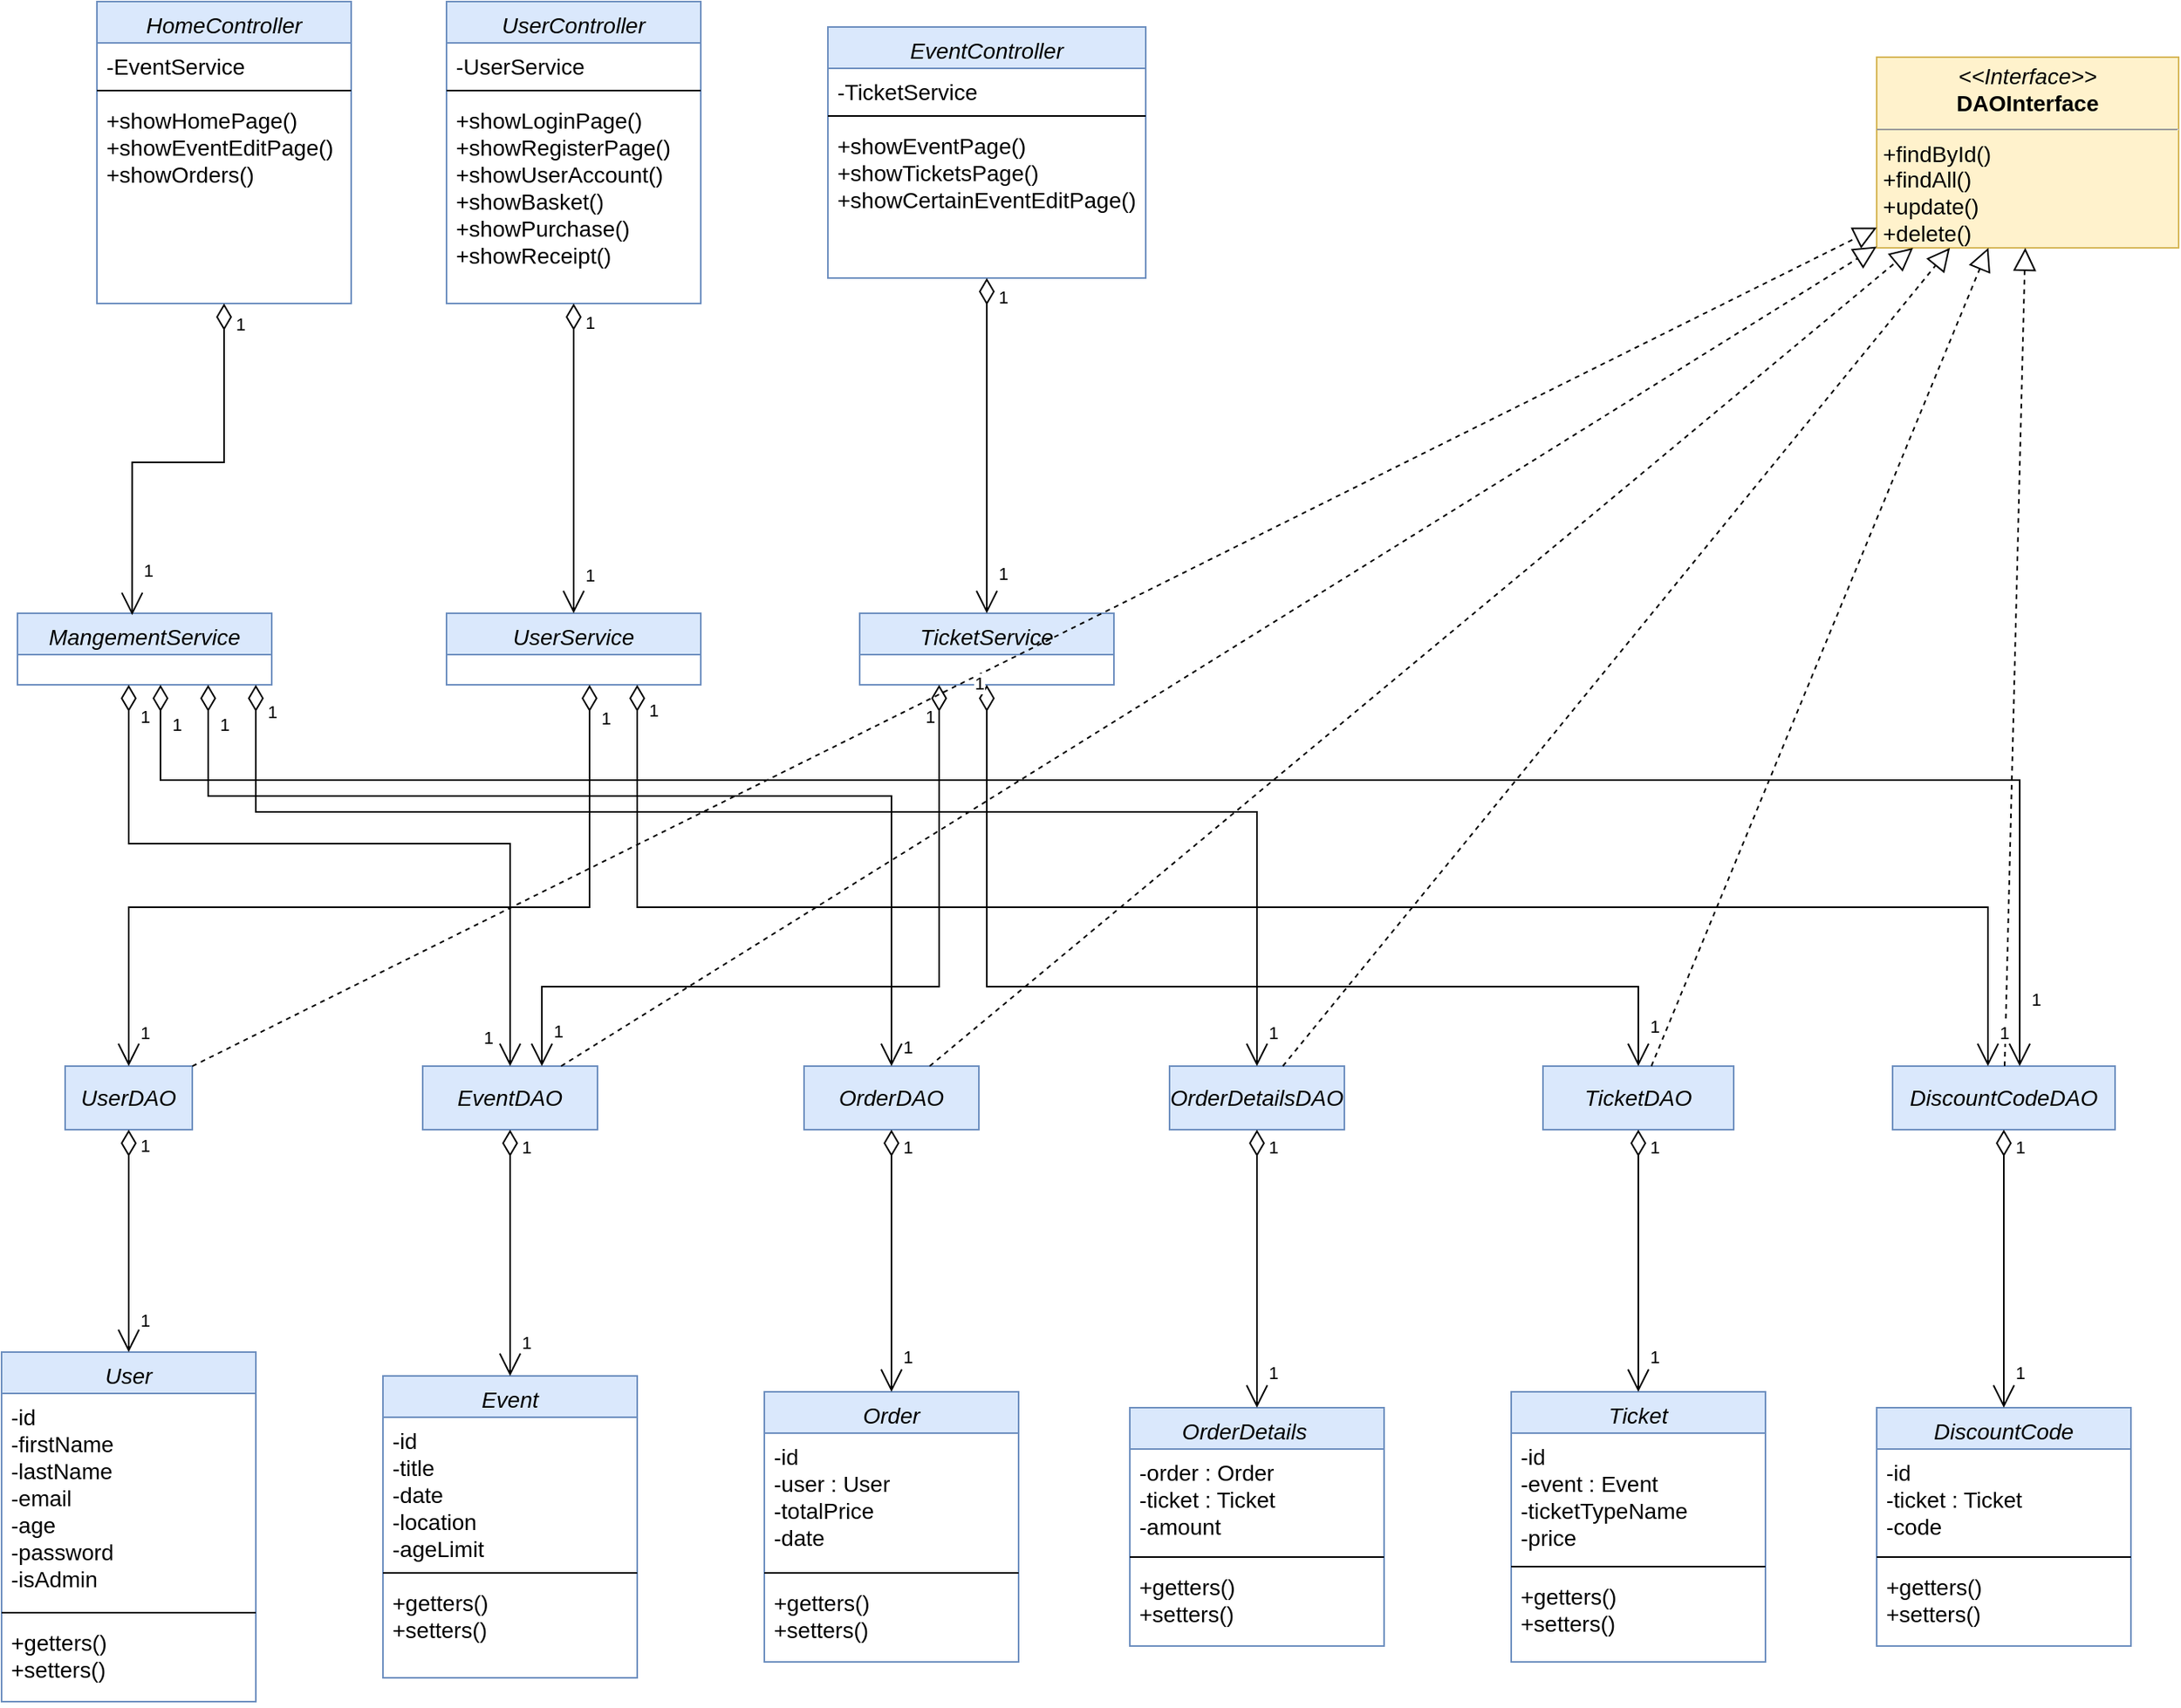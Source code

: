 <mxfile version="22.1.7" type="device">
  <diagram id="C5RBs43oDa-KdzZeNtuy" name="Page-1">
    <mxGraphModel dx="1514" dy="882" grid="1" gridSize="10" guides="1" tooltips="1" connect="1" arrows="1" fold="1" page="1" pageScale="1" pageWidth="1654" pageHeight="1169" math="0" shadow="0">
      <root>
        <mxCell id="WIyWlLk6GJQsqaUBKTNV-0" />
        <mxCell id="WIyWlLk6GJQsqaUBKTNV-1" parent="WIyWlLk6GJQsqaUBKTNV-0" />
        <mxCell id="zkfFHV4jXpPFQw0GAbJ--0" value="HomeController" style="swimlane;fontStyle=2;align=center;verticalAlign=top;childLayout=stackLayout;horizontal=1;startSize=26;horizontalStack=0;resizeParent=1;resizeLast=0;collapsible=1;marginBottom=0;rounded=0;shadow=0;strokeWidth=1;fontSize=14;fillColor=#dae8fc;strokeColor=#6c8ebf;" parent="WIyWlLk6GJQsqaUBKTNV-1" vertex="1">
          <mxGeometry x="110" y="60" width="160" height="190" as="geometry">
            <mxRectangle x="230" y="140" width="160" height="26" as="alternateBounds" />
          </mxGeometry>
        </mxCell>
        <mxCell id="zkfFHV4jXpPFQw0GAbJ--1" value="-EventService" style="text;align=left;verticalAlign=top;spacingLeft=4;spacingRight=4;overflow=hidden;rotatable=0;points=[[0,0.5],[1,0.5]];portConstraint=eastwest;fontSize=14;" parent="zkfFHV4jXpPFQw0GAbJ--0" vertex="1">
          <mxGeometry y="26" width="160" height="26" as="geometry" />
        </mxCell>
        <mxCell id="zkfFHV4jXpPFQw0GAbJ--4" value="" style="line;html=1;strokeWidth=1;align=left;verticalAlign=middle;spacingTop=-1;spacingLeft=3;spacingRight=3;rotatable=0;labelPosition=right;points=[];portConstraint=eastwest;" parent="zkfFHV4jXpPFQw0GAbJ--0" vertex="1">
          <mxGeometry y="52" width="160" height="8" as="geometry" />
        </mxCell>
        <mxCell id="zkfFHV4jXpPFQw0GAbJ--5" value="+showHomePage()&#xa;+showEventEditPage()&#xa;+showOrders()" style="text;align=left;verticalAlign=top;spacingLeft=4;spacingRight=4;overflow=hidden;rotatable=0;points=[[0,0.5],[1,0.5]];portConstraint=eastwest;fontSize=14;" parent="zkfFHV4jXpPFQw0GAbJ--0" vertex="1">
          <mxGeometry y="60" width="160" height="130" as="geometry" />
        </mxCell>
        <mxCell id="UmhokNVA4aVoV33H5FL8-6" value="EventController" style="swimlane;fontStyle=2;align=center;verticalAlign=top;childLayout=stackLayout;horizontal=1;startSize=26;horizontalStack=0;resizeParent=1;resizeLast=0;collapsible=1;marginBottom=0;rounded=0;shadow=0;strokeWidth=1;fontSize=14;fillColor=#dae8fc;strokeColor=#6c8ebf;" vertex="1" parent="WIyWlLk6GJQsqaUBKTNV-1">
          <mxGeometry x="570" y="76" width="200" height="158" as="geometry">
            <mxRectangle x="230" y="140" width="160" height="26" as="alternateBounds" />
          </mxGeometry>
        </mxCell>
        <mxCell id="UmhokNVA4aVoV33H5FL8-7" value="-TicketService" style="text;align=left;verticalAlign=top;spacingLeft=4;spacingRight=4;overflow=hidden;rotatable=0;points=[[0,0.5],[1,0.5]];portConstraint=eastwest;fontSize=14;" vertex="1" parent="UmhokNVA4aVoV33H5FL8-6">
          <mxGeometry y="26" width="200" height="26" as="geometry" />
        </mxCell>
        <mxCell id="UmhokNVA4aVoV33H5FL8-8" value="" style="line;html=1;strokeWidth=1;align=left;verticalAlign=middle;spacingTop=-1;spacingLeft=3;spacingRight=3;rotatable=0;labelPosition=right;points=[];portConstraint=eastwest;" vertex="1" parent="UmhokNVA4aVoV33H5FL8-6">
          <mxGeometry y="52" width="200" height="8" as="geometry" />
        </mxCell>
        <mxCell id="UmhokNVA4aVoV33H5FL8-9" value="+showEventPage()&#xa;+showTicketsPage()&#xa;+showCertainEventEditPage()" style="text;align=left;verticalAlign=top;spacingLeft=4;spacingRight=4;overflow=hidden;rotatable=0;points=[[0,0.5],[1,0.5]];portConstraint=eastwest;fontSize=14;" vertex="1" parent="UmhokNVA4aVoV33H5FL8-6">
          <mxGeometry y="60" width="200" height="98" as="geometry" />
        </mxCell>
        <mxCell id="UmhokNVA4aVoV33H5FL8-10" value="UserController" style="swimlane;fontStyle=2;align=center;verticalAlign=top;childLayout=stackLayout;horizontal=1;startSize=26;horizontalStack=0;resizeParent=1;resizeLast=0;collapsible=1;marginBottom=0;rounded=0;shadow=0;strokeWidth=1;fontSize=14;fillColor=#dae8fc;strokeColor=#6c8ebf;" vertex="1" parent="WIyWlLk6GJQsqaUBKTNV-1">
          <mxGeometry x="330" y="60" width="160" height="190" as="geometry">
            <mxRectangle x="340" y="60" width="160" height="26" as="alternateBounds" />
          </mxGeometry>
        </mxCell>
        <mxCell id="UmhokNVA4aVoV33H5FL8-11" value="-UserService" style="text;align=left;verticalAlign=top;spacingLeft=4;spacingRight=4;overflow=hidden;rotatable=0;points=[[0,0.5],[1,0.5]];portConstraint=eastwest;fontSize=14;" vertex="1" parent="UmhokNVA4aVoV33H5FL8-10">
          <mxGeometry y="26" width="160" height="26" as="geometry" />
        </mxCell>
        <mxCell id="UmhokNVA4aVoV33H5FL8-12" value="" style="line;html=1;strokeWidth=1;align=left;verticalAlign=middle;spacingTop=-1;spacingLeft=3;spacingRight=3;rotatable=0;labelPosition=right;points=[];portConstraint=eastwest;" vertex="1" parent="UmhokNVA4aVoV33H5FL8-10">
          <mxGeometry y="52" width="160" height="8" as="geometry" />
        </mxCell>
        <mxCell id="UmhokNVA4aVoV33H5FL8-13" value="+showLoginPage()&#xa;+showRegisterPage()&#xa;+showUserAccount()&#xa;+showBasket()&#xa;+showPurchase()&#xa;+showReceipt()" style="text;align=left;verticalAlign=top;spacingLeft=4;spacingRight=4;overflow=hidden;rotatable=0;points=[[0,0.5],[1,0.5]];portConstraint=eastwest;fontSize=14;" vertex="1" parent="UmhokNVA4aVoV33H5FL8-10">
          <mxGeometry y="60" width="160" height="130" as="geometry" />
        </mxCell>
        <mxCell id="UmhokNVA4aVoV33H5FL8-14" value="MangementService" style="swimlane;fontStyle=2;align=center;verticalAlign=top;childLayout=stackLayout;horizontal=1;startSize=26;horizontalStack=0;resizeParent=1;resizeLast=0;collapsible=1;marginBottom=0;rounded=0;shadow=0;strokeWidth=1;fontSize=14;fillColor=#dae8fc;strokeColor=#6c8ebf;" vertex="1" parent="WIyWlLk6GJQsqaUBKTNV-1">
          <mxGeometry x="60" y="445" width="160" height="45" as="geometry">
            <mxRectangle x="230" y="140" width="160" height="26" as="alternateBounds" />
          </mxGeometry>
        </mxCell>
        <mxCell id="UmhokNVA4aVoV33H5FL8-18" value="UserService" style="swimlane;fontStyle=2;align=center;verticalAlign=top;childLayout=stackLayout;horizontal=1;startSize=26;horizontalStack=0;resizeParent=1;resizeLast=0;collapsible=1;marginBottom=0;rounded=0;shadow=0;strokeWidth=1;fontSize=14;fillColor=#dae8fc;strokeColor=#6c8ebf;" vertex="1" parent="WIyWlLk6GJQsqaUBKTNV-1">
          <mxGeometry x="330" y="445" width="160" height="45" as="geometry">
            <mxRectangle x="230" y="140" width="160" height="26" as="alternateBounds" />
          </mxGeometry>
        </mxCell>
        <mxCell id="UmhokNVA4aVoV33H5FL8-23" value="TicketService" style="swimlane;fontStyle=2;align=center;verticalAlign=top;childLayout=stackLayout;horizontal=1;startSize=26;horizontalStack=0;resizeParent=1;resizeLast=0;collapsible=1;marginBottom=0;rounded=0;shadow=0;strokeWidth=1;fontSize=14;fillColor=#dae8fc;strokeColor=#6c8ebf;" vertex="1" parent="WIyWlLk6GJQsqaUBKTNV-1">
          <mxGeometry x="590" y="445" width="160" height="45" as="geometry">
            <mxRectangle x="230" y="140" width="160" height="26" as="alternateBounds" />
          </mxGeometry>
        </mxCell>
        <mxCell id="UmhokNVA4aVoV33H5FL8-27" value="Event" style="swimlane;fontStyle=2;align=center;verticalAlign=top;childLayout=stackLayout;horizontal=1;startSize=26;horizontalStack=0;resizeParent=1;resizeLast=0;collapsible=1;marginBottom=0;rounded=0;shadow=0;strokeWidth=1;fontSize=14;fillColor=#dae8fc;strokeColor=#6c8ebf;" vertex="1" parent="WIyWlLk6GJQsqaUBKTNV-1">
          <mxGeometry x="290" y="925" width="160" height="190" as="geometry">
            <mxRectangle x="230" y="140" width="160" height="26" as="alternateBounds" />
          </mxGeometry>
        </mxCell>
        <mxCell id="UmhokNVA4aVoV33H5FL8-28" value="-id&#xa;-title&#xa;-date&#xa;-location&#xa;-ageLimit" style="text;align=left;verticalAlign=top;spacingLeft=4;spacingRight=4;overflow=hidden;rotatable=0;points=[[0,0.5],[1,0.5]];portConstraint=eastwest;fontSize=14;" vertex="1" parent="UmhokNVA4aVoV33H5FL8-27">
          <mxGeometry y="26" width="160" height="94" as="geometry" />
        </mxCell>
        <mxCell id="UmhokNVA4aVoV33H5FL8-29" value="" style="line;html=1;strokeWidth=1;align=left;verticalAlign=middle;spacingTop=-1;spacingLeft=3;spacingRight=3;rotatable=0;labelPosition=right;points=[];portConstraint=eastwest;" vertex="1" parent="UmhokNVA4aVoV33H5FL8-27">
          <mxGeometry y="120" width="160" height="8" as="geometry" />
        </mxCell>
        <mxCell id="UmhokNVA4aVoV33H5FL8-30" value="+getters()&#xa;+setters()" style="text;align=left;verticalAlign=top;spacingLeft=4;spacingRight=4;overflow=hidden;rotatable=0;points=[[0,0.5],[1,0.5]];portConstraint=eastwest;fontSize=14;" vertex="1" parent="UmhokNVA4aVoV33H5FL8-27">
          <mxGeometry y="128" width="160" height="52" as="geometry" />
        </mxCell>
        <mxCell id="UmhokNVA4aVoV33H5FL8-36" value="Ticket" style="swimlane;fontStyle=2;align=center;verticalAlign=top;childLayout=stackLayout;horizontal=1;startSize=26;horizontalStack=0;resizeParent=1;resizeLast=0;collapsible=1;marginBottom=0;rounded=0;shadow=0;strokeWidth=1;fontSize=14;fillColor=#dae8fc;strokeColor=#6c8ebf;" vertex="1" parent="WIyWlLk6GJQsqaUBKTNV-1">
          <mxGeometry x="1000" y="935" width="160" height="170" as="geometry">
            <mxRectangle x="230" y="140" width="160" height="26" as="alternateBounds" />
          </mxGeometry>
        </mxCell>
        <mxCell id="UmhokNVA4aVoV33H5FL8-37" value="-id&#xa;-event : Event&#xa;-ticketTypeName&#xa;-price" style="text;align=left;verticalAlign=top;spacingLeft=4;spacingRight=4;overflow=hidden;rotatable=0;points=[[0,0.5],[1,0.5]];portConstraint=eastwest;fontSize=14;" vertex="1" parent="UmhokNVA4aVoV33H5FL8-36">
          <mxGeometry y="26" width="160" height="80" as="geometry" />
        </mxCell>
        <mxCell id="UmhokNVA4aVoV33H5FL8-38" value="" style="line;html=1;strokeWidth=1;align=left;verticalAlign=middle;spacingTop=-1;spacingLeft=3;spacingRight=3;rotatable=0;labelPosition=right;points=[];portConstraint=eastwest;" vertex="1" parent="UmhokNVA4aVoV33H5FL8-36">
          <mxGeometry y="106" width="160" height="8" as="geometry" />
        </mxCell>
        <mxCell id="UmhokNVA4aVoV33H5FL8-39" value="+getters()&#xa;+setters()" style="text;align=left;verticalAlign=top;spacingLeft=4;spacingRight=4;overflow=hidden;rotatable=0;points=[[0,0.5],[1,0.5]];portConstraint=eastwest;fontSize=14;" vertex="1" parent="UmhokNVA4aVoV33H5FL8-36">
          <mxGeometry y="114" width="160" height="52" as="geometry" />
        </mxCell>
        <mxCell id="UmhokNVA4aVoV33H5FL8-40" value="User" style="swimlane;fontStyle=2;align=center;verticalAlign=top;childLayout=stackLayout;horizontal=1;startSize=26;horizontalStack=0;resizeParent=1;resizeLast=0;collapsible=1;marginBottom=0;rounded=0;shadow=0;strokeWidth=1;fontSize=14;fillColor=#dae8fc;strokeColor=#6c8ebf;" vertex="1" parent="WIyWlLk6GJQsqaUBKTNV-1">
          <mxGeometry x="50" y="910" width="160" height="220" as="geometry">
            <mxRectangle x="230" y="140" width="160" height="26" as="alternateBounds" />
          </mxGeometry>
        </mxCell>
        <mxCell id="UmhokNVA4aVoV33H5FL8-41" value="-id&#xa;-firstName&#xa;-lastName&#xa;-email&#xa;-age&#xa;-password&#xa;-isAdmin" style="text;align=left;verticalAlign=top;spacingLeft=4;spacingRight=4;overflow=hidden;rotatable=0;points=[[0,0.5],[1,0.5]];portConstraint=eastwest;fontSize=14;" vertex="1" parent="UmhokNVA4aVoV33H5FL8-40">
          <mxGeometry y="26" width="160" height="134" as="geometry" />
        </mxCell>
        <mxCell id="UmhokNVA4aVoV33H5FL8-42" value="" style="line;html=1;strokeWidth=1;align=left;verticalAlign=middle;spacingTop=-1;spacingLeft=3;spacingRight=3;rotatable=0;labelPosition=right;points=[];portConstraint=eastwest;" vertex="1" parent="UmhokNVA4aVoV33H5FL8-40">
          <mxGeometry y="160" width="160" height="8" as="geometry" />
        </mxCell>
        <mxCell id="UmhokNVA4aVoV33H5FL8-43" value="+getters()&#xa;+setters()" style="text;align=left;verticalAlign=top;spacingLeft=4;spacingRight=4;overflow=hidden;rotatable=0;points=[[0,0.5],[1,0.5]];portConstraint=eastwest;fontSize=14;" vertex="1" parent="UmhokNVA4aVoV33H5FL8-40">
          <mxGeometry y="168" width="160" height="52" as="geometry" />
        </mxCell>
        <mxCell id="UmhokNVA4aVoV33H5FL8-44" value="Order" style="swimlane;fontStyle=2;align=center;verticalAlign=top;childLayout=stackLayout;horizontal=1;startSize=26;horizontalStack=0;resizeParent=1;resizeLast=0;collapsible=1;marginBottom=0;rounded=0;shadow=0;strokeWidth=1;fontSize=14;fillColor=#dae8fc;strokeColor=#6c8ebf;" vertex="1" parent="WIyWlLk6GJQsqaUBKTNV-1">
          <mxGeometry x="530" y="935" width="160" height="170" as="geometry">
            <mxRectangle x="230" y="140" width="160" height="26" as="alternateBounds" />
          </mxGeometry>
        </mxCell>
        <mxCell id="UmhokNVA4aVoV33H5FL8-45" value="-id&#xa;-user : User&#xa;-totalPrice&#xa;-date" style="text;align=left;verticalAlign=top;spacingLeft=4;spacingRight=4;overflow=hidden;rotatable=0;points=[[0,0.5],[1,0.5]];portConstraint=eastwest;fontSize=14;" vertex="1" parent="UmhokNVA4aVoV33H5FL8-44">
          <mxGeometry y="26" width="160" height="84" as="geometry" />
        </mxCell>
        <mxCell id="UmhokNVA4aVoV33H5FL8-46" value="" style="line;html=1;strokeWidth=1;align=left;verticalAlign=middle;spacingTop=-1;spacingLeft=3;spacingRight=3;rotatable=0;labelPosition=right;points=[];portConstraint=eastwest;" vertex="1" parent="UmhokNVA4aVoV33H5FL8-44">
          <mxGeometry y="110" width="160" height="8" as="geometry" />
        </mxCell>
        <mxCell id="UmhokNVA4aVoV33H5FL8-47" value="+getters()&#xa;+setters()" style="text;align=left;verticalAlign=top;spacingLeft=4;spacingRight=4;overflow=hidden;rotatable=0;points=[[0,0.5],[1,0.5]];portConstraint=eastwest;fontSize=14;" vertex="1" parent="UmhokNVA4aVoV33H5FL8-44">
          <mxGeometry y="118" width="160" height="52" as="geometry" />
        </mxCell>
        <mxCell id="UmhokNVA4aVoV33H5FL8-48" value="OrderDetails    " style="swimlane;fontStyle=2;align=center;verticalAlign=top;childLayout=stackLayout;horizontal=1;startSize=26;horizontalStack=0;resizeParent=1;resizeLast=0;collapsible=1;marginBottom=0;rounded=0;shadow=0;strokeWidth=1;fontSize=14;fillColor=#dae8fc;strokeColor=#6c8ebf;" vertex="1" parent="WIyWlLk6GJQsqaUBKTNV-1">
          <mxGeometry x="760" y="945" width="160" height="150" as="geometry">
            <mxRectangle x="230" y="140" width="160" height="26" as="alternateBounds" />
          </mxGeometry>
        </mxCell>
        <mxCell id="UmhokNVA4aVoV33H5FL8-49" value="-order : Order&#xa;-ticket : Ticket&#xa;-amount" style="text;align=left;verticalAlign=top;spacingLeft=4;spacingRight=4;overflow=hidden;rotatable=0;points=[[0,0.5],[1,0.5]];portConstraint=eastwest;fontSize=14;" vertex="1" parent="UmhokNVA4aVoV33H5FL8-48">
          <mxGeometry y="26" width="160" height="64" as="geometry" />
        </mxCell>
        <mxCell id="UmhokNVA4aVoV33H5FL8-50" value="" style="line;html=1;strokeWidth=1;align=left;verticalAlign=middle;spacingTop=-1;spacingLeft=3;spacingRight=3;rotatable=0;labelPosition=right;points=[];portConstraint=eastwest;" vertex="1" parent="UmhokNVA4aVoV33H5FL8-48">
          <mxGeometry y="90" width="160" height="8" as="geometry" />
        </mxCell>
        <mxCell id="UmhokNVA4aVoV33H5FL8-51" value="+getters()&#xa;+setters()" style="text;align=left;verticalAlign=top;spacingLeft=4;spacingRight=4;overflow=hidden;rotatable=0;points=[[0,0.5],[1,0.5]];portConstraint=eastwest;fontSize=14;" vertex="1" parent="UmhokNVA4aVoV33H5FL8-48">
          <mxGeometry y="98" width="160" height="52" as="geometry" />
        </mxCell>
        <mxCell id="UmhokNVA4aVoV33H5FL8-52" value="DiscountCode" style="swimlane;fontStyle=2;align=center;verticalAlign=top;childLayout=stackLayout;horizontal=1;startSize=26;horizontalStack=0;resizeParent=1;resizeLast=0;collapsible=1;marginBottom=0;rounded=0;shadow=0;strokeWidth=1;fontSize=14;fillColor=#dae8fc;strokeColor=#6c8ebf;" vertex="1" parent="WIyWlLk6GJQsqaUBKTNV-1">
          <mxGeometry x="1230" y="945" width="160" height="150" as="geometry">
            <mxRectangle x="230" y="140" width="160" height="26" as="alternateBounds" />
          </mxGeometry>
        </mxCell>
        <mxCell id="UmhokNVA4aVoV33H5FL8-53" value="-id&#xa;-ticket : Ticket&#xa;-code" style="text;align=left;verticalAlign=top;spacingLeft=4;spacingRight=4;overflow=hidden;rotatable=0;points=[[0,0.5],[1,0.5]];portConstraint=eastwest;fontSize=14;" vertex="1" parent="UmhokNVA4aVoV33H5FL8-52">
          <mxGeometry y="26" width="160" height="64" as="geometry" />
        </mxCell>
        <mxCell id="UmhokNVA4aVoV33H5FL8-54" value="" style="line;html=1;strokeWidth=1;align=left;verticalAlign=middle;spacingTop=-1;spacingLeft=3;spacingRight=3;rotatable=0;labelPosition=right;points=[];portConstraint=eastwest;" vertex="1" parent="UmhokNVA4aVoV33H5FL8-52">
          <mxGeometry y="90" width="160" height="8" as="geometry" />
        </mxCell>
        <mxCell id="UmhokNVA4aVoV33H5FL8-55" value="+getters()&#xa;+setters()" style="text;align=left;verticalAlign=top;spacingLeft=4;spacingRight=4;overflow=hidden;rotatable=0;points=[[0,0.5],[1,0.5]];portConstraint=eastwest;fontSize=14;" vertex="1" parent="UmhokNVA4aVoV33H5FL8-52">
          <mxGeometry y="98" width="160" height="52" as="geometry" />
        </mxCell>
        <mxCell id="UmhokNVA4aVoV33H5FL8-57" value="&lt;p style=&quot;margin: 4px 0px 0px; text-align: center; font-size: 14px;&quot;&gt;&lt;font style=&quot;font-size: 14px;&quot;&gt;&lt;i style=&quot;&quot;&gt;&amp;lt;&amp;lt;Interface&amp;gt;&amp;gt;&lt;/i&gt;&lt;br&gt;&lt;b style=&quot;&quot;&gt;DAOInterface&lt;/b&gt;&lt;/font&gt;&lt;/p&gt;&lt;hr style=&quot;font-size: 14px;&quot; size=&quot;1&quot;&gt;&lt;p style=&quot;margin: 0px 0px 0px 4px; font-size: 14px;&quot;&gt;&lt;font style=&quot;font-size: 14px;&quot;&gt;+findById()&lt;/font&gt;&lt;/p&gt;&lt;p style=&quot;margin: 0px 0px 0px 4px; font-size: 14px;&quot;&gt;&lt;font style=&quot;font-size: 14px;&quot;&gt;+findAll()&lt;/font&gt;&lt;/p&gt;&lt;p style=&quot;margin: 0px 0px 0px 4px; font-size: 14px;&quot;&gt;&lt;font style=&quot;font-size: 14px;&quot;&gt;+update()&lt;/font&gt;&lt;/p&gt;&lt;p style=&quot;margin: 0px 0px 0px 4px; font-size: 14px;&quot;&gt;&lt;font style=&quot;font-size: 14px;&quot;&gt;+delete()&lt;/font&gt;&lt;/p&gt;&lt;p style=&quot;margin: 0px 0px 0px 4px; font-size: 14px;&quot;&gt;&lt;font style=&quot;font-size: 14px;&quot;&gt;+save()&lt;/font&gt;&lt;/p&gt;" style="verticalAlign=top;align=left;overflow=fill;fontSize=12;fontFamily=Helvetica;html=1;whiteSpace=wrap;fillColor=#fff2cc;strokeColor=#d6b656;" vertex="1" parent="WIyWlLk6GJQsqaUBKTNV-1">
          <mxGeometry x="1230" y="95" width="190" height="120" as="geometry" />
        </mxCell>
        <mxCell id="UmhokNVA4aVoV33H5FL8-63" value="&lt;font style=&quot;font-size: 14px;&quot;&gt;&lt;i&gt;OrderDAO&lt;/i&gt;&lt;/font&gt;" style="html=1;whiteSpace=wrap;fillColor=#dae8fc;strokeColor=#6c8ebf;" vertex="1" parent="WIyWlLk6GJQsqaUBKTNV-1">
          <mxGeometry x="555" y="730" width="110" height="40" as="geometry" />
        </mxCell>
        <mxCell id="UmhokNVA4aVoV33H5FL8-64" value="&lt;font style=&quot;font-size: 14px;&quot;&gt;&lt;i&gt;OrderDetailsDAO&lt;/i&gt;&lt;/font&gt;" style="html=1;whiteSpace=wrap;fillColor=#dae8fc;strokeColor=#6c8ebf;" vertex="1" parent="WIyWlLk6GJQsqaUBKTNV-1">
          <mxGeometry x="785" y="730" width="110" height="40" as="geometry" />
        </mxCell>
        <mxCell id="UmhokNVA4aVoV33H5FL8-65" value="&lt;font style=&quot;font-size: 14px;&quot;&gt;&lt;i&gt;EventDAO&lt;/i&gt;&lt;/font&gt;" style="html=1;whiteSpace=wrap;fillColor=#dae8fc;strokeColor=#6c8ebf;" vertex="1" parent="WIyWlLk6GJQsqaUBKTNV-1">
          <mxGeometry x="315" y="730" width="110" height="40" as="geometry" />
        </mxCell>
        <mxCell id="UmhokNVA4aVoV33H5FL8-66" value="&lt;font style=&quot;font-size: 14px;&quot;&gt;&lt;i&gt;DiscountCodeDAO&lt;/i&gt;&lt;/font&gt;" style="html=1;whiteSpace=wrap;fillColor=#dae8fc;strokeColor=#6c8ebf;" vertex="1" parent="WIyWlLk6GJQsqaUBKTNV-1">
          <mxGeometry x="1240" y="730" width="140" height="40" as="geometry" />
        </mxCell>
        <mxCell id="UmhokNVA4aVoV33H5FL8-67" value="&lt;font style=&quot;font-size: 14px;&quot;&gt;&lt;i&gt;UserDAO&lt;/i&gt;&lt;/font&gt;" style="html=1;whiteSpace=wrap;fillColor=#dae8fc;strokeColor=#6c8ebf;" vertex="1" parent="WIyWlLk6GJQsqaUBKTNV-1">
          <mxGeometry x="90" y="730" width="80" height="40" as="geometry" />
        </mxCell>
        <mxCell id="UmhokNVA4aVoV33H5FL8-68" value="&lt;span style=&quot;font-size: 14px;&quot;&gt;&lt;i&gt;TicketDAO&lt;/i&gt;&lt;/span&gt;" style="html=1;whiteSpace=wrap;fillColor=#dae8fc;strokeColor=#6c8ebf;" vertex="1" parent="WIyWlLk6GJQsqaUBKTNV-1">
          <mxGeometry x="1020" y="730" width="120" height="40" as="geometry" />
        </mxCell>
        <mxCell id="UmhokNVA4aVoV33H5FL8-70" value="" style="endArrow=block;dashed=1;endFill=0;endSize=12;html=1;rounded=0;" edge="1" parent="WIyWlLk6GJQsqaUBKTNV-1" source="UmhokNVA4aVoV33H5FL8-64" target="UmhokNVA4aVoV33H5FL8-57">
          <mxGeometry width="160" relative="1" as="geometry">
            <mxPoint x="910" y="670" as="sourcePoint" />
            <mxPoint x="1090" y="560" as="targetPoint" />
          </mxGeometry>
        </mxCell>
        <mxCell id="UmhokNVA4aVoV33H5FL8-71" value="" style="endArrow=block;dashed=1;endFill=0;endSize=12;html=1;rounded=0;" edge="1" parent="WIyWlLk6GJQsqaUBKTNV-1" source="UmhokNVA4aVoV33H5FL8-68" target="UmhokNVA4aVoV33H5FL8-57">
          <mxGeometry width="160" relative="1" as="geometry">
            <mxPoint x="891" y="740" as="sourcePoint" />
            <mxPoint x="1310" y="536" as="targetPoint" />
          </mxGeometry>
        </mxCell>
        <mxCell id="UmhokNVA4aVoV33H5FL8-72" value="" style="endArrow=block;dashed=1;endFill=0;endSize=12;html=1;rounded=0;" edge="1" parent="WIyWlLk6GJQsqaUBKTNV-1" source="UmhokNVA4aVoV33H5FL8-66" target="UmhokNVA4aVoV33H5FL8-57">
          <mxGeometry width="160" relative="1" as="geometry">
            <mxPoint x="901" y="750" as="sourcePoint" />
            <mxPoint x="1320" y="546" as="targetPoint" />
          </mxGeometry>
        </mxCell>
        <mxCell id="UmhokNVA4aVoV33H5FL8-73" value="" style="endArrow=block;dashed=1;endFill=0;endSize=12;html=1;rounded=0;" edge="1" parent="WIyWlLk6GJQsqaUBKTNV-1" source="UmhokNVA4aVoV33H5FL8-63" target="UmhokNVA4aVoV33H5FL8-57">
          <mxGeometry width="160" relative="1" as="geometry">
            <mxPoint x="911" y="760" as="sourcePoint" />
            <mxPoint x="1330" y="556" as="targetPoint" />
          </mxGeometry>
        </mxCell>
        <mxCell id="UmhokNVA4aVoV33H5FL8-74" value="" style="endArrow=block;dashed=1;endFill=0;endSize=12;html=1;rounded=0;" edge="1" parent="WIyWlLk6GJQsqaUBKTNV-1" source="UmhokNVA4aVoV33H5FL8-65" target="UmhokNVA4aVoV33H5FL8-57">
          <mxGeometry width="160" relative="1" as="geometry">
            <mxPoint x="921" y="770" as="sourcePoint" />
            <mxPoint x="1340" y="566" as="targetPoint" />
          </mxGeometry>
        </mxCell>
        <mxCell id="UmhokNVA4aVoV33H5FL8-75" value="" style="endArrow=block;dashed=1;endFill=0;endSize=12;html=1;rounded=0;" edge="1" parent="WIyWlLk6GJQsqaUBKTNV-1" source="UmhokNVA4aVoV33H5FL8-67" target="UmhokNVA4aVoV33H5FL8-57">
          <mxGeometry width="160" relative="1" as="geometry">
            <mxPoint x="931" y="780" as="sourcePoint" />
            <mxPoint x="1350" y="576" as="targetPoint" />
          </mxGeometry>
        </mxCell>
        <mxCell id="UmhokNVA4aVoV33H5FL8-76" value="" style="endArrow=open;html=1;endSize=12;startArrow=diamondThin;startSize=14;startFill=0;edgeStyle=orthogonalEdgeStyle;align=left;verticalAlign=bottom;rounded=0;" edge="1" parent="WIyWlLk6GJQsqaUBKTNV-1" source="UmhokNVA4aVoV33H5FL8-67" target="UmhokNVA4aVoV33H5FL8-40">
          <mxGeometry x="-1" y="3" relative="1" as="geometry">
            <mxPoint x="910" y="400" as="sourcePoint" />
            <mxPoint x="1070" y="400" as="targetPoint" />
            <Array as="points">
              <mxPoint x="130" y="900" />
              <mxPoint x="130" y="900" />
            </Array>
          </mxGeometry>
        </mxCell>
        <mxCell id="UmhokNVA4aVoV33H5FL8-77" value="1" style="edgeLabel;html=1;align=center;verticalAlign=middle;resizable=0;points=[];" vertex="1" connectable="0" parent="UmhokNVA4aVoV33H5FL8-76">
          <mxGeometry x="-0.944" y="1" relative="1" as="geometry">
            <mxPoint x="9" y="6" as="offset" />
          </mxGeometry>
        </mxCell>
        <mxCell id="UmhokNVA4aVoV33H5FL8-78" value="1" style="edgeLabel;html=1;align=center;verticalAlign=middle;resizable=0;points=[];" vertex="1" connectable="0" parent="UmhokNVA4aVoV33H5FL8-76">
          <mxGeometry x="0.866" y="-5" relative="1" as="geometry">
            <mxPoint x="15" y="-11" as="offset" />
          </mxGeometry>
        </mxCell>
        <mxCell id="UmhokNVA4aVoV33H5FL8-79" value="" style="endArrow=open;html=1;endSize=12;startArrow=diamondThin;startSize=14;startFill=0;edgeStyle=orthogonalEdgeStyle;align=left;verticalAlign=bottom;rounded=0;" edge="1" parent="WIyWlLk6GJQsqaUBKTNV-1" source="UmhokNVA4aVoV33H5FL8-65" target="UmhokNVA4aVoV33H5FL8-27">
          <mxGeometry x="-1" y="3" relative="1" as="geometry">
            <mxPoint x="369.83" y="770" as="sourcePoint" />
            <mxPoint x="369.83" y="910" as="targetPoint" />
            <Array as="points" />
          </mxGeometry>
        </mxCell>
        <mxCell id="UmhokNVA4aVoV33H5FL8-80" value="1" style="edgeLabel;html=1;align=center;verticalAlign=middle;resizable=0;points=[];" vertex="1" connectable="0" parent="UmhokNVA4aVoV33H5FL8-79">
          <mxGeometry x="-0.944" y="1" relative="1" as="geometry">
            <mxPoint x="9" y="6" as="offset" />
          </mxGeometry>
        </mxCell>
        <mxCell id="UmhokNVA4aVoV33H5FL8-81" value="1" style="edgeLabel;html=1;align=center;verticalAlign=middle;resizable=0;points=[];" vertex="1" connectable="0" parent="UmhokNVA4aVoV33H5FL8-79">
          <mxGeometry x="0.866" y="-5" relative="1" as="geometry">
            <mxPoint x="15" y="-11" as="offset" />
          </mxGeometry>
        </mxCell>
        <mxCell id="UmhokNVA4aVoV33H5FL8-82" value="" style="endArrow=open;html=1;endSize=12;startArrow=diamondThin;startSize=14;startFill=0;edgeStyle=orthogonalEdgeStyle;align=left;verticalAlign=bottom;rounded=0;exitX=0.5;exitY=1;exitDx=0;exitDy=0;" edge="1" parent="WIyWlLk6GJQsqaUBKTNV-1" source="UmhokNVA4aVoV33H5FL8-63" target="UmhokNVA4aVoV33H5FL8-44">
          <mxGeometry x="-1" y="3" relative="1" as="geometry">
            <mxPoint x="609.66" y="795" as="sourcePoint" />
            <mxPoint x="609.66" y="935" as="targetPoint" />
            <Array as="points" />
          </mxGeometry>
        </mxCell>
        <mxCell id="UmhokNVA4aVoV33H5FL8-83" value="1" style="edgeLabel;html=1;align=center;verticalAlign=middle;resizable=0;points=[];" vertex="1" connectable="0" parent="UmhokNVA4aVoV33H5FL8-82">
          <mxGeometry x="-0.944" y="1" relative="1" as="geometry">
            <mxPoint x="9" y="6" as="offset" />
          </mxGeometry>
        </mxCell>
        <mxCell id="UmhokNVA4aVoV33H5FL8-84" value="1" style="edgeLabel;html=1;align=center;verticalAlign=middle;resizable=0;points=[];" vertex="1" connectable="0" parent="UmhokNVA4aVoV33H5FL8-82">
          <mxGeometry x="0.866" y="-5" relative="1" as="geometry">
            <mxPoint x="15" y="-11" as="offset" />
          </mxGeometry>
        </mxCell>
        <mxCell id="UmhokNVA4aVoV33H5FL8-85" value="" style="endArrow=open;html=1;endSize=12;startArrow=diamondThin;startSize=14;startFill=0;edgeStyle=orthogonalEdgeStyle;align=left;verticalAlign=bottom;rounded=0;" edge="1" parent="WIyWlLk6GJQsqaUBKTNV-1" source="UmhokNVA4aVoV33H5FL8-64" target="UmhokNVA4aVoV33H5FL8-48">
          <mxGeometry x="-1" y="3" relative="1" as="geometry">
            <mxPoint x="839.66" y="785" as="sourcePoint" />
            <mxPoint x="839.66" y="925" as="targetPoint" />
            <Array as="points" />
          </mxGeometry>
        </mxCell>
        <mxCell id="UmhokNVA4aVoV33H5FL8-86" value="1" style="edgeLabel;html=1;align=center;verticalAlign=middle;resizable=0;points=[];" vertex="1" connectable="0" parent="UmhokNVA4aVoV33H5FL8-85">
          <mxGeometry x="-0.944" y="1" relative="1" as="geometry">
            <mxPoint x="9" y="6" as="offset" />
          </mxGeometry>
        </mxCell>
        <mxCell id="UmhokNVA4aVoV33H5FL8-87" value="1" style="edgeLabel;html=1;align=center;verticalAlign=middle;resizable=0;points=[];" vertex="1" connectable="0" parent="UmhokNVA4aVoV33H5FL8-85">
          <mxGeometry x="0.866" y="-5" relative="1" as="geometry">
            <mxPoint x="15" y="-11" as="offset" />
          </mxGeometry>
        </mxCell>
        <mxCell id="UmhokNVA4aVoV33H5FL8-88" value="" style="endArrow=open;html=1;endSize=12;startArrow=diamondThin;startSize=14;startFill=0;edgeStyle=orthogonalEdgeStyle;align=left;verticalAlign=bottom;rounded=0;" edge="1" parent="WIyWlLk6GJQsqaUBKTNV-1" source="UmhokNVA4aVoV33H5FL8-68" target="UmhokNVA4aVoV33H5FL8-36">
          <mxGeometry x="-1" y="3" relative="1" as="geometry">
            <mxPoint x="1079.66" y="785" as="sourcePoint" />
            <mxPoint x="1079.66" y="925" as="targetPoint" />
            <Array as="points" />
          </mxGeometry>
        </mxCell>
        <mxCell id="UmhokNVA4aVoV33H5FL8-89" value="1" style="edgeLabel;html=1;align=center;verticalAlign=middle;resizable=0;points=[];" vertex="1" connectable="0" parent="UmhokNVA4aVoV33H5FL8-88">
          <mxGeometry x="-0.944" y="1" relative="1" as="geometry">
            <mxPoint x="9" y="6" as="offset" />
          </mxGeometry>
        </mxCell>
        <mxCell id="UmhokNVA4aVoV33H5FL8-90" value="1" style="edgeLabel;html=1;align=center;verticalAlign=middle;resizable=0;points=[];" vertex="1" connectable="0" parent="UmhokNVA4aVoV33H5FL8-88">
          <mxGeometry x="0.866" y="-5" relative="1" as="geometry">
            <mxPoint x="15" y="-11" as="offset" />
          </mxGeometry>
        </mxCell>
        <mxCell id="UmhokNVA4aVoV33H5FL8-91" value="" style="endArrow=open;html=1;endSize=12;startArrow=diamondThin;startSize=14;startFill=0;edgeStyle=orthogonalEdgeStyle;align=left;verticalAlign=bottom;rounded=0;" edge="1" parent="WIyWlLk6GJQsqaUBKTNV-1" source="UmhokNVA4aVoV33H5FL8-66" target="UmhokNVA4aVoV33H5FL8-52">
          <mxGeometry x="-1" y="3" relative="1" as="geometry">
            <mxPoint x="1320" y="820" as="sourcePoint" />
            <mxPoint x="1320" y="985" as="targetPoint" />
            <Array as="points" />
          </mxGeometry>
        </mxCell>
        <mxCell id="UmhokNVA4aVoV33H5FL8-92" value="1" style="edgeLabel;html=1;align=center;verticalAlign=middle;resizable=0;points=[];" vertex="1" connectable="0" parent="UmhokNVA4aVoV33H5FL8-91">
          <mxGeometry x="-0.944" y="1" relative="1" as="geometry">
            <mxPoint x="9" y="6" as="offset" />
          </mxGeometry>
        </mxCell>
        <mxCell id="UmhokNVA4aVoV33H5FL8-93" value="1" style="edgeLabel;html=1;align=center;verticalAlign=middle;resizable=0;points=[];" vertex="1" connectable="0" parent="UmhokNVA4aVoV33H5FL8-91">
          <mxGeometry x="0.866" y="-5" relative="1" as="geometry">
            <mxPoint x="15" y="-11" as="offset" />
          </mxGeometry>
        </mxCell>
        <mxCell id="UmhokNVA4aVoV33H5FL8-94" value="" style="endArrow=open;html=1;endSize=12;startArrow=diamondThin;startSize=14;startFill=0;edgeStyle=orthogonalEdgeStyle;align=left;verticalAlign=bottom;rounded=0;" edge="1" parent="WIyWlLk6GJQsqaUBKTNV-1" source="UmhokNVA4aVoV33H5FL8-14" target="UmhokNVA4aVoV33H5FL8-65">
          <mxGeometry x="-1" y="3" relative="1" as="geometry">
            <mxPoint x="129.5" y="540" as="sourcePoint" />
            <mxPoint x="129.5" y="680" as="targetPoint" />
            <Array as="points">
              <mxPoint x="130" y="590" />
              <mxPoint x="370" y="590" />
            </Array>
          </mxGeometry>
        </mxCell>
        <mxCell id="UmhokNVA4aVoV33H5FL8-95" value="1" style="edgeLabel;html=1;align=center;verticalAlign=middle;resizable=0;points=[];" vertex="1" connectable="0" parent="UmhokNVA4aVoV33H5FL8-94">
          <mxGeometry x="-0.944" y="1" relative="1" as="geometry">
            <mxPoint x="9" y="6" as="offset" />
          </mxGeometry>
        </mxCell>
        <mxCell id="UmhokNVA4aVoV33H5FL8-97" value="" style="endArrow=open;html=1;endSize=12;startArrow=diamondThin;startSize=14;startFill=0;edgeStyle=orthogonalEdgeStyle;align=left;verticalAlign=bottom;rounded=0;" edge="1" parent="WIyWlLk6GJQsqaUBKTNV-1" source="UmhokNVA4aVoV33H5FL8-18" target="UmhokNVA4aVoV33H5FL8-67">
          <mxGeometry x="-1" y="3" relative="1" as="geometry">
            <mxPoint x="85" y="610" as="sourcePoint" />
            <mxPoint x="315" y="825" as="targetPoint" />
            <Array as="points">
              <mxPoint x="420" y="630" />
              <mxPoint x="130" y="630" />
            </Array>
          </mxGeometry>
        </mxCell>
        <mxCell id="UmhokNVA4aVoV33H5FL8-98" value="1" style="edgeLabel;html=1;align=center;verticalAlign=middle;resizable=0;points=[];" vertex="1" connectable="0" parent="UmhokNVA4aVoV33H5FL8-97">
          <mxGeometry x="-0.944" y="1" relative="1" as="geometry">
            <mxPoint x="9" y="6" as="offset" />
          </mxGeometry>
        </mxCell>
        <mxCell id="UmhokNVA4aVoV33H5FL8-99" value="1" style="edgeLabel;html=1;align=center;verticalAlign=middle;resizable=0;points=[];" vertex="1" connectable="0" parent="UmhokNVA4aVoV33H5FL8-97">
          <mxGeometry x="0.866" y="-5" relative="1" as="geometry">
            <mxPoint x="15" y="14" as="offset" />
          </mxGeometry>
        </mxCell>
        <mxCell id="UmhokNVA4aVoV33H5FL8-103" value="" style="endArrow=open;html=1;endSize=12;startArrow=diamondThin;startSize=14;startFill=0;edgeStyle=orthogonalEdgeStyle;align=left;verticalAlign=bottom;rounded=0;" edge="1" parent="WIyWlLk6GJQsqaUBKTNV-1" source="UmhokNVA4aVoV33H5FL8-23" target="UmhokNVA4aVoV33H5FL8-68">
          <mxGeometry x="-1" y="3" relative="1" as="geometry">
            <mxPoint x="550" y="555" as="sourcePoint" />
            <mxPoint x="260" y="770" as="targetPoint" />
            <Array as="points">
              <mxPoint x="670" y="680" />
              <mxPoint x="1080" y="680" />
            </Array>
          </mxGeometry>
        </mxCell>
        <mxCell id="UmhokNVA4aVoV33H5FL8-104" value="1" style="edgeLabel;html=1;align=center;verticalAlign=middle;resizable=0;points=[];" vertex="1" connectable="0" parent="UmhokNVA4aVoV33H5FL8-103">
          <mxGeometry x="-0.944" y="1" relative="1" as="geometry">
            <mxPoint x="-6" y="-19" as="offset" />
          </mxGeometry>
        </mxCell>
        <mxCell id="UmhokNVA4aVoV33H5FL8-105" value="1" style="edgeLabel;html=1;align=center;verticalAlign=middle;resizable=0;points=[];" vertex="1" connectable="0" parent="UmhokNVA4aVoV33H5FL8-103">
          <mxGeometry x="0.866" y="-5" relative="1" as="geometry">
            <mxPoint x="15" y="18" as="offset" />
          </mxGeometry>
        </mxCell>
        <mxCell id="UmhokNVA4aVoV33H5FL8-106" value="" style="endArrow=open;html=1;endSize=12;startArrow=diamondThin;startSize=14;startFill=0;edgeStyle=orthogonalEdgeStyle;align=left;verticalAlign=bottom;rounded=0;entryX=0.451;entryY=0.026;entryDx=0;entryDy=0;entryPerimeter=0;" edge="1" parent="WIyWlLk6GJQsqaUBKTNV-1" source="zkfFHV4jXpPFQw0GAbJ--0" target="UmhokNVA4aVoV33H5FL8-14">
          <mxGeometry x="-1" y="3" relative="1" as="geometry">
            <mxPoint x="120" y="300" as="sourcePoint" />
            <mxPoint x="350" y="515" as="targetPoint" />
            <Array as="points">
              <mxPoint x="190" y="350" />
              <mxPoint x="132" y="350" />
            </Array>
          </mxGeometry>
        </mxCell>
        <mxCell id="UmhokNVA4aVoV33H5FL8-107" value="1" style="edgeLabel;html=1;align=center;verticalAlign=middle;resizable=0;points=[];" vertex="1" connectable="0" parent="UmhokNVA4aVoV33H5FL8-106">
          <mxGeometry x="-0.944" y="1" relative="1" as="geometry">
            <mxPoint x="9" y="6" as="offset" />
          </mxGeometry>
        </mxCell>
        <mxCell id="UmhokNVA4aVoV33H5FL8-108" value="1" style="edgeLabel;html=1;align=center;verticalAlign=middle;resizable=0;points=[];" vertex="1" connectable="0" parent="UmhokNVA4aVoV33H5FL8-106">
          <mxGeometry x="0.866" y="-5" relative="1" as="geometry">
            <mxPoint x="15" y="-11" as="offset" />
          </mxGeometry>
        </mxCell>
        <mxCell id="UmhokNVA4aVoV33H5FL8-109" value="" style="endArrow=open;html=1;endSize=12;startArrow=diamondThin;startSize=14;startFill=0;edgeStyle=orthogonalEdgeStyle;align=left;verticalAlign=bottom;rounded=0;" edge="1" parent="WIyWlLk6GJQsqaUBKTNV-1" source="UmhokNVA4aVoV33H5FL8-10" target="UmhokNVA4aVoV33H5FL8-18">
          <mxGeometry x="-1" y="3" relative="1" as="geometry">
            <mxPoint x="290" y="290" as="sourcePoint" />
            <mxPoint x="270" y="475" as="targetPoint" />
            <Array as="points">
              <mxPoint x="410" y="390" />
              <mxPoint x="410" y="390" />
            </Array>
          </mxGeometry>
        </mxCell>
        <mxCell id="UmhokNVA4aVoV33H5FL8-110" value="1" style="edgeLabel;html=1;align=center;verticalAlign=middle;resizable=0;points=[];" vertex="1" connectable="0" parent="UmhokNVA4aVoV33H5FL8-109">
          <mxGeometry x="-0.944" y="1" relative="1" as="geometry">
            <mxPoint x="9" y="6" as="offset" />
          </mxGeometry>
        </mxCell>
        <mxCell id="UmhokNVA4aVoV33H5FL8-111" value="1" style="edgeLabel;html=1;align=center;verticalAlign=middle;resizable=0;points=[];" vertex="1" connectable="0" parent="UmhokNVA4aVoV33H5FL8-109">
          <mxGeometry x="0.866" y="-5" relative="1" as="geometry">
            <mxPoint x="15" y="-11" as="offset" />
          </mxGeometry>
        </mxCell>
        <mxCell id="UmhokNVA4aVoV33H5FL8-115" value="" style="endArrow=open;html=1;endSize=12;startArrow=diamondThin;startSize=14;startFill=0;edgeStyle=orthogonalEdgeStyle;align=left;verticalAlign=bottom;rounded=0;" edge="1" parent="WIyWlLk6GJQsqaUBKTNV-1" source="UmhokNVA4aVoV33H5FL8-14" target="UmhokNVA4aVoV33H5FL8-63">
          <mxGeometry x="-1" y="3" relative="1" as="geometry">
            <mxPoint x="180" y="515" as="sourcePoint" />
            <mxPoint x="410" y="730" as="targetPoint" />
            <Array as="points">
              <mxPoint x="180" y="560" />
              <mxPoint x="610" y="560" />
            </Array>
          </mxGeometry>
        </mxCell>
        <mxCell id="UmhokNVA4aVoV33H5FL8-116" value="1" style="edgeLabel;html=1;align=center;verticalAlign=middle;resizable=0;points=[];" vertex="1" connectable="0" parent="UmhokNVA4aVoV33H5FL8-115">
          <mxGeometry x="-0.944" y="1" relative="1" as="geometry">
            <mxPoint x="9" y="6" as="offset" />
          </mxGeometry>
        </mxCell>
        <mxCell id="UmhokNVA4aVoV33H5FL8-117" value="1" style="edgeLabel;html=1;align=center;verticalAlign=middle;resizable=0;points=[];" vertex="1" connectable="0" parent="UmhokNVA4aVoV33H5FL8-115">
          <mxGeometry x="0.866" y="-5" relative="1" as="geometry">
            <mxPoint x="15" y="33" as="offset" />
          </mxGeometry>
        </mxCell>
        <mxCell id="UmhokNVA4aVoV33H5FL8-118" value="" style="endArrow=open;html=1;endSize=12;startArrow=diamondThin;startSize=14;startFill=0;edgeStyle=orthogonalEdgeStyle;align=left;verticalAlign=bottom;rounded=0;" edge="1" parent="WIyWlLk6GJQsqaUBKTNV-1" source="UmhokNVA4aVoV33H5FL8-14" target="UmhokNVA4aVoV33H5FL8-64">
          <mxGeometry x="-1" y="3" relative="1" as="geometry">
            <mxPoint x="190" y="525" as="sourcePoint" />
            <mxPoint x="620" y="740" as="targetPoint" />
            <Array as="points">
              <mxPoint x="210" y="570" />
              <mxPoint x="840" y="570" />
            </Array>
          </mxGeometry>
        </mxCell>
        <mxCell id="UmhokNVA4aVoV33H5FL8-119" value="1" style="edgeLabel;html=1;align=center;verticalAlign=middle;resizable=0;points=[];" vertex="1" connectable="0" parent="UmhokNVA4aVoV33H5FL8-118">
          <mxGeometry x="-0.944" y="1" relative="1" as="geometry">
            <mxPoint x="9" y="-8" as="offset" />
          </mxGeometry>
        </mxCell>
        <mxCell id="UmhokNVA4aVoV33H5FL8-120" value="1" style="edgeLabel;html=1;align=center;verticalAlign=middle;resizable=0;points=[];" vertex="1" connectable="0" parent="UmhokNVA4aVoV33H5FL8-118">
          <mxGeometry x="0.866" y="-5" relative="1" as="geometry">
            <mxPoint x="15" y="37" as="offset" />
          </mxGeometry>
        </mxCell>
        <mxCell id="UmhokNVA4aVoV33H5FL8-121" value="" style="endArrow=open;html=1;endSize=12;startArrow=diamondThin;startSize=14;startFill=0;edgeStyle=orthogonalEdgeStyle;align=left;verticalAlign=bottom;rounded=0;exitX=0.75;exitY=1;exitDx=0;exitDy=0;" edge="1" parent="WIyWlLk6GJQsqaUBKTNV-1" source="UmhokNVA4aVoV33H5FL8-18" target="UmhokNVA4aVoV33H5FL8-66">
          <mxGeometry x="-1" y="3" relative="1" as="geometry">
            <mxPoint x="430" y="525" as="sourcePoint" />
            <mxPoint x="140" y="740" as="targetPoint" />
            <Array as="points">
              <mxPoint x="450" y="630" />
              <mxPoint x="1300" y="630" />
            </Array>
          </mxGeometry>
        </mxCell>
        <mxCell id="UmhokNVA4aVoV33H5FL8-122" value="1" style="edgeLabel;html=1;align=center;verticalAlign=middle;resizable=0;points=[];" vertex="1" connectable="0" parent="UmhokNVA4aVoV33H5FL8-121">
          <mxGeometry x="-0.944" y="1" relative="1" as="geometry">
            <mxPoint x="9" y="-15" as="offset" />
          </mxGeometry>
        </mxCell>
        <mxCell id="UmhokNVA4aVoV33H5FL8-123" value="1" style="edgeLabel;html=1;align=center;verticalAlign=middle;resizable=0;points=[];" vertex="1" connectable="0" parent="UmhokNVA4aVoV33H5FL8-121">
          <mxGeometry x="0.866" y="-5" relative="1" as="geometry">
            <mxPoint x="15" y="52" as="offset" />
          </mxGeometry>
        </mxCell>
        <mxCell id="UmhokNVA4aVoV33H5FL8-124" value="" style="endArrow=open;html=1;endSize=12;startArrow=diamondThin;startSize=14;startFill=0;edgeStyle=orthogonalEdgeStyle;align=left;verticalAlign=bottom;rounded=0;" edge="1" parent="WIyWlLk6GJQsqaUBKTNV-1" source="UmhokNVA4aVoV33H5FL8-23" target="UmhokNVA4aVoV33H5FL8-65">
          <mxGeometry x="-1" y="3" relative="1" as="geometry">
            <mxPoint x="760" y="490" as="sourcePoint" />
            <mxPoint x="1090" y="740" as="targetPoint" />
            <Array as="points">
              <mxPoint x="640" y="680" />
              <mxPoint x="390" y="680" />
            </Array>
          </mxGeometry>
        </mxCell>
        <mxCell id="UmhokNVA4aVoV33H5FL8-125" value="1" style="edgeLabel;html=1;align=center;verticalAlign=middle;resizable=0;points=[];" vertex="1" connectable="0" parent="UmhokNVA4aVoV33H5FL8-124">
          <mxGeometry x="-0.944" y="1" relative="1" as="geometry">
            <mxPoint x="-7" y="6" as="offset" />
          </mxGeometry>
        </mxCell>
        <mxCell id="UmhokNVA4aVoV33H5FL8-126" value="1" style="edgeLabel;html=1;align=center;verticalAlign=middle;resizable=0;points=[];" vertex="1" connectable="0" parent="UmhokNVA4aVoV33H5FL8-124">
          <mxGeometry x="0.866" y="-5" relative="1" as="geometry">
            <mxPoint x="15" y="11" as="offset" />
          </mxGeometry>
        </mxCell>
        <mxCell id="UmhokNVA4aVoV33H5FL8-134" value="" style="endArrow=open;html=1;endSize=12;startArrow=diamondThin;startSize=14;startFill=0;edgeStyle=orthogonalEdgeStyle;align=left;verticalAlign=bottom;rounded=0;" edge="1" parent="WIyWlLk6GJQsqaUBKTNV-1">
          <mxGeometry x="-1" y="3" relative="1" as="geometry">
            <mxPoint x="150" y="490" as="sourcePoint" />
            <mxPoint x="1320.0" y="730" as="targetPoint" />
            <Array as="points">
              <mxPoint x="150" y="550" />
              <mxPoint x="1320" y="550" />
            </Array>
          </mxGeometry>
        </mxCell>
        <mxCell id="UmhokNVA4aVoV33H5FL8-135" value="1" style="edgeLabel;html=1;align=center;verticalAlign=middle;resizable=0;points=[];" vertex="1" connectable="0" parent="UmhokNVA4aVoV33H5FL8-134">
          <mxGeometry x="-0.944" y="1" relative="1" as="geometry">
            <mxPoint x="9" y="-15" as="offset" />
          </mxGeometry>
        </mxCell>
        <mxCell id="UmhokNVA4aVoV33H5FL8-136" value="1" style="edgeLabel;html=1;align=center;verticalAlign=middle;resizable=0;points=[];" vertex="1" connectable="0" parent="UmhokNVA4aVoV33H5FL8-134">
          <mxGeometry x="0.866" y="-5" relative="1" as="geometry">
            <mxPoint x="15" y="52" as="offset" />
          </mxGeometry>
        </mxCell>
        <mxCell id="UmhokNVA4aVoV33H5FL8-137" value="1" style="edgeLabel;html=1;align=center;verticalAlign=middle;resizable=0;points=[];" vertex="1" connectable="0" parent="WIyWlLk6GJQsqaUBKTNV-1">
          <mxGeometry x="400" y="721.0" as="geometry">
            <mxPoint x="-44" y="-9" as="offset" />
          </mxGeometry>
        </mxCell>
        <mxCell id="UmhokNVA4aVoV33H5FL8-139" value="" style="endArrow=open;html=1;endSize=12;startArrow=diamondThin;startSize=14;startFill=0;edgeStyle=orthogonalEdgeStyle;align=left;verticalAlign=bottom;rounded=0;" edge="1" parent="WIyWlLk6GJQsqaUBKTNV-1" source="UmhokNVA4aVoV33H5FL8-6" target="UmhokNVA4aVoV33H5FL8-23">
          <mxGeometry x="-1" y="3" relative="1" as="geometry">
            <mxPoint x="663.95" y="260" as="sourcePoint" />
            <mxPoint x="670" y="460" as="targetPoint" />
            <Array as="points" />
          </mxGeometry>
        </mxCell>
        <mxCell id="UmhokNVA4aVoV33H5FL8-140" value="1" style="edgeLabel;html=1;align=center;verticalAlign=middle;resizable=0;points=[];" vertex="1" connectable="0" parent="UmhokNVA4aVoV33H5FL8-139">
          <mxGeometry x="-0.944" y="1" relative="1" as="geometry">
            <mxPoint x="9" y="6" as="offset" />
          </mxGeometry>
        </mxCell>
        <mxCell id="UmhokNVA4aVoV33H5FL8-141" value="1" style="edgeLabel;html=1;align=center;verticalAlign=middle;resizable=0;points=[];" vertex="1" connectable="0" parent="UmhokNVA4aVoV33H5FL8-139">
          <mxGeometry x="0.866" y="-5" relative="1" as="geometry">
            <mxPoint x="15" y="-11" as="offset" />
          </mxGeometry>
        </mxCell>
      </root>
    </mxGraphModel>
  </diagram>
</mxfile>
